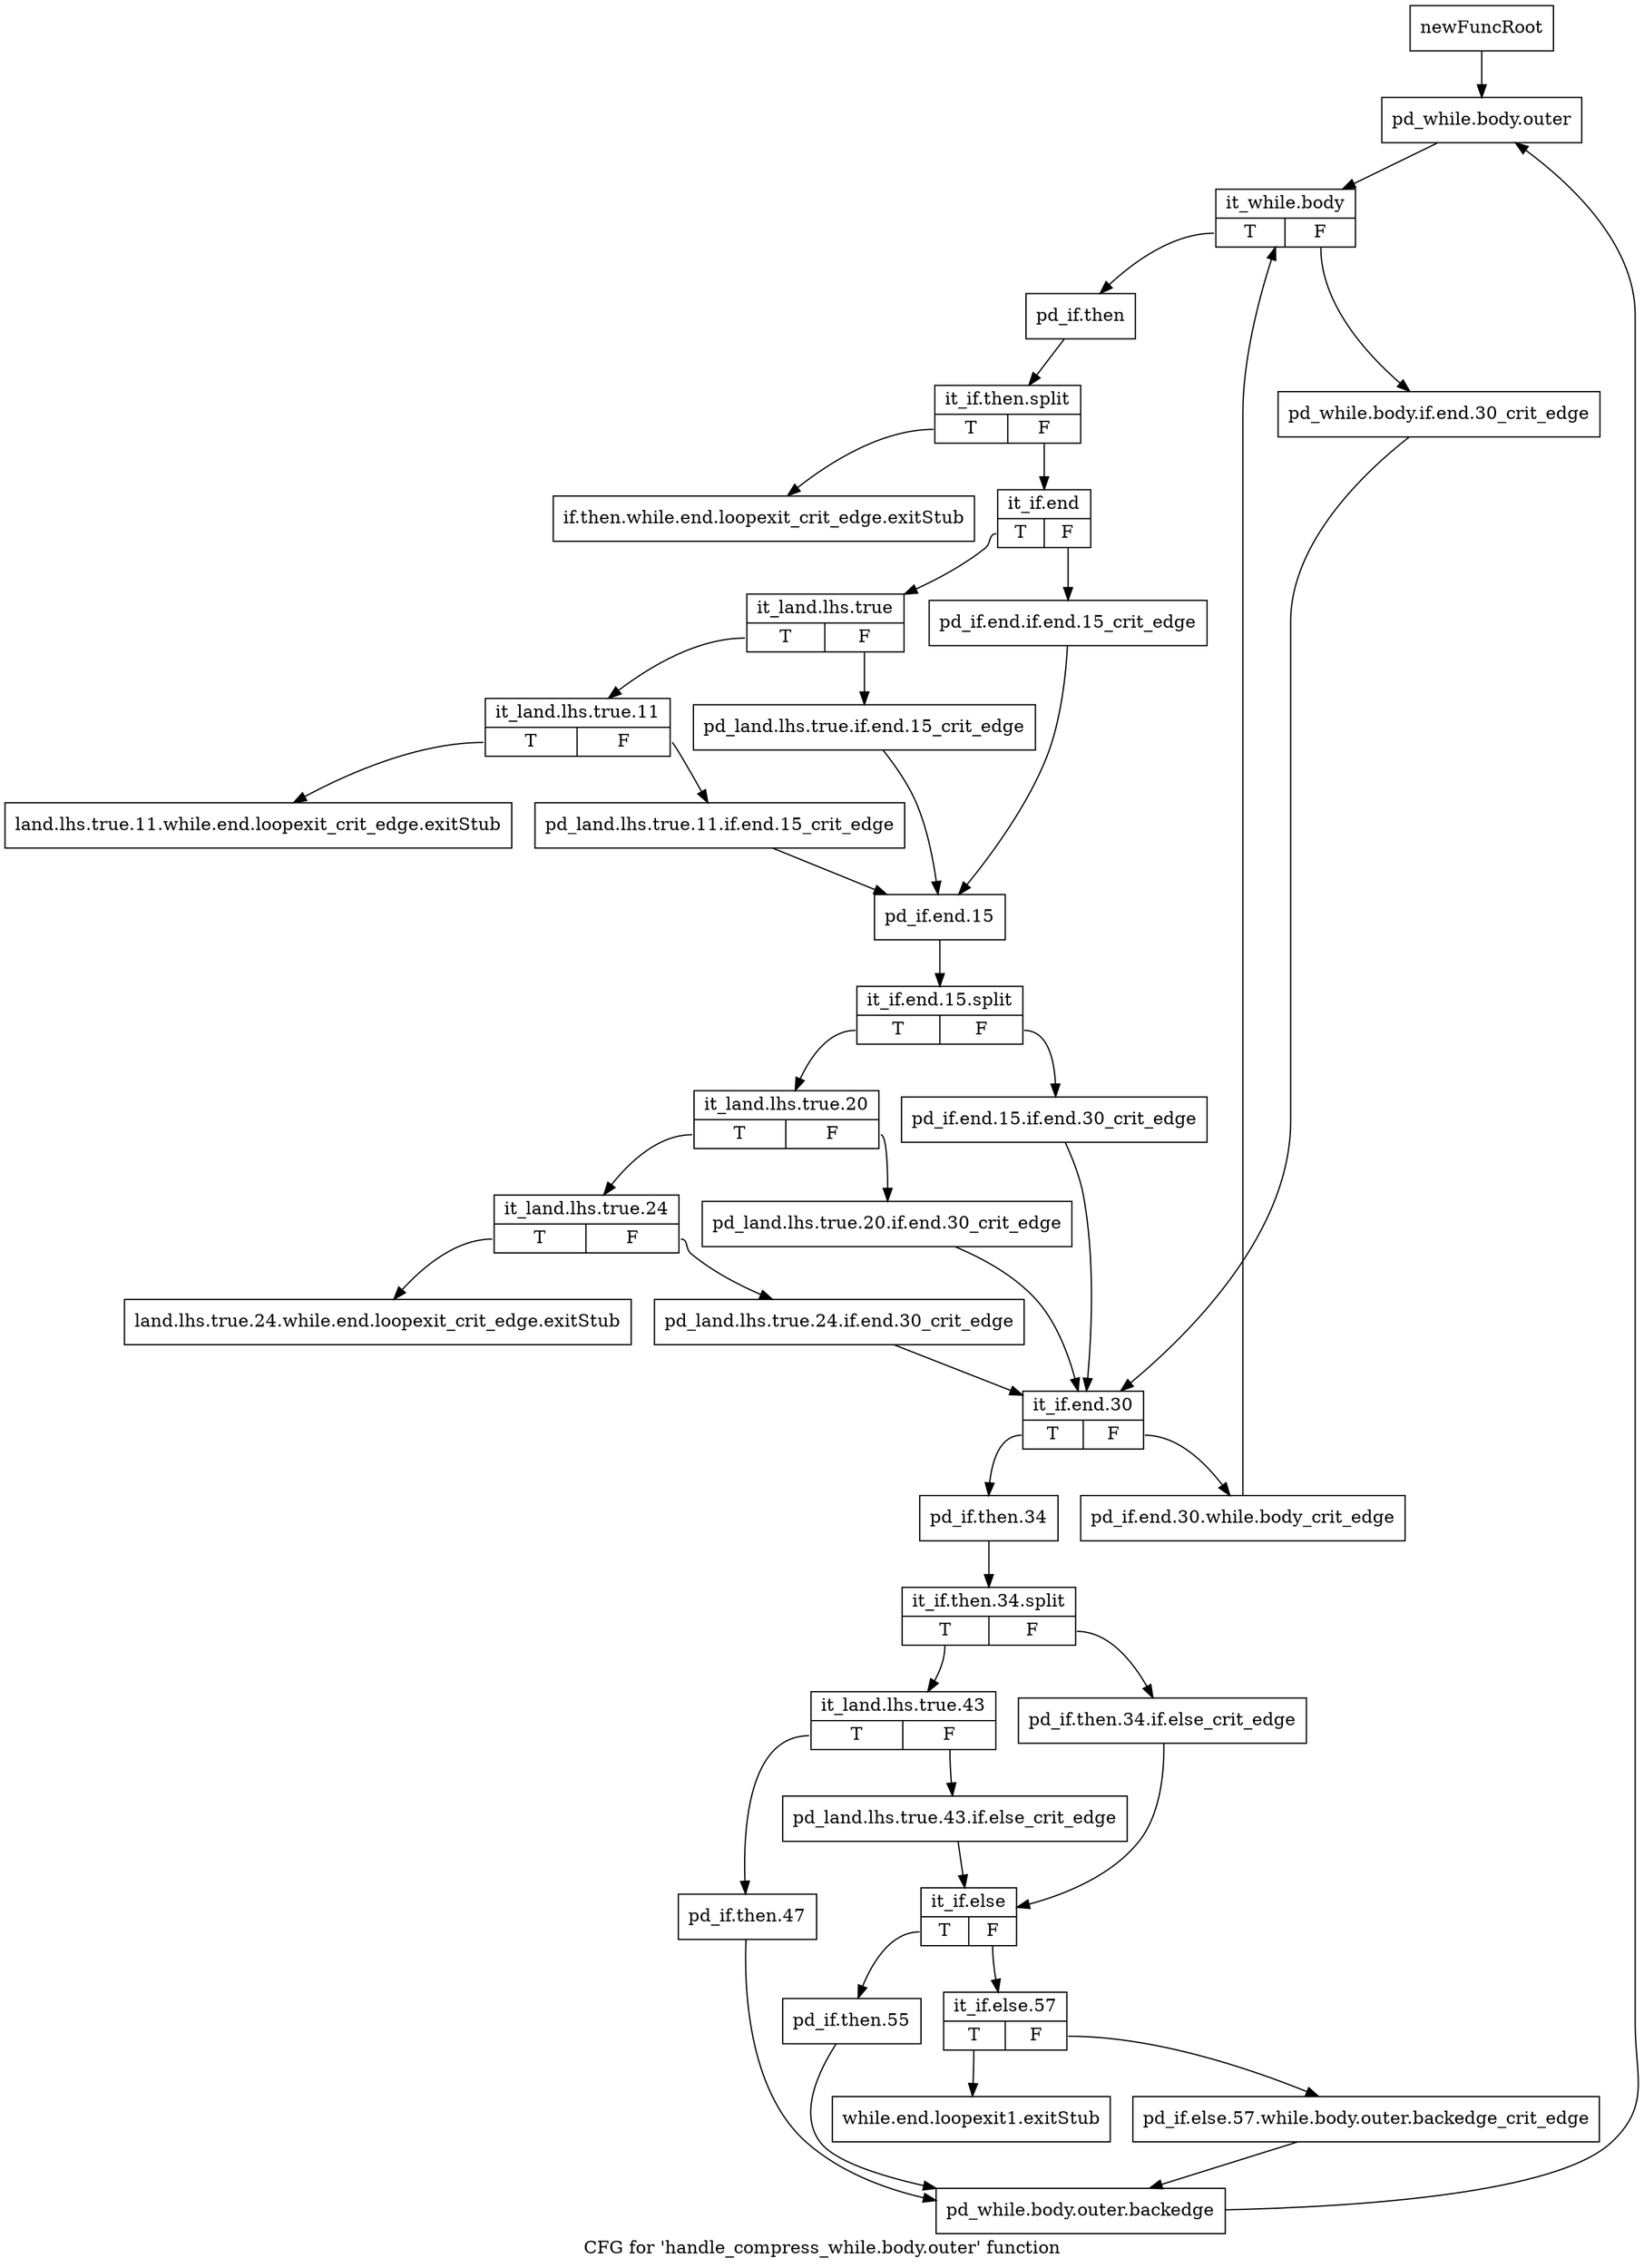 digraph "CFG for 'handle_compress_while.body.outer' function" {
	label="CFG for 'handle_compress_while.body.outer' function";

	Node0x183c650 [shape=record,label="{newFuncRoot}"];
	Node0x183c650 -> Node0x183c7e0;
	Node0x183c6a0 [shape=record,label="{if.then.while.end.loopexit_crit_edge.exitStub}"];
	Node0x183c6f0 [shape=record,label="{land.lhs.true.11.while.end.loopexit_crit_edge.exitStub}"];
	Node0x183c740 [shape=record,label="{land.lhs.true.24.while.end.loopexit_crit_edge.exitStub}"];
	Node0x183c790 [shape=record,label="{while.end.loopexit1.exitStub}"];
	Node0x183c7e0 [shape=record,label="{pd_while.body.outer}"];
	Node0x183c7e0 -> Node0x183c830;
	Node0x183c830 [shape=record,label="{it_while.body|{<s0>T|<s1>F}}"];
	Node0x183c830:s0 -> Node0x183c8d0;
	Node0x183c830:s1 -> Node0x183c880;
	Node0x183c880 [shape=record,label="{pd_while.body.if.end.30_crit_edge}"];
	Node0x183c880 -> Node0x183cce0;
	Node0x183c8d0 [shape=record,label="{pd_if.then}"];
	Node0x183c8d0 -> Node0x1c41a00;
	Node0x1c41a00 [shape=record,label="{it_if.then.split|{<s0>T|<s1>F}}"];
	Node0x1c41a00:s0 -> Node0x183c6a0;
	Node0x1c41a00:s1 -> Node0x183c920;
	Node0x183c920 [shape=record,label="{it_if.end|{<s0>T|<s1>F}}"];
	Node0x183c920:s0 -> Node0x183c9c0;
	Node0x183c920:s1 -> Node0x183c970;
	Node0x183c970 [shape=record,label="{pd_if.end.if.end.15_crit_edge}"];
	Node0x183c970 -> Node0x183cb00;
	Node0x183c9c0 [shape=record,label="{it_land.lhs.true|{<s0>T|<s1>F}}"];
	Node0x183c9c0:s0 -> Node0x183ca60;
	Node0x183c9c0:s1 -> Node0x183ca10;
	Node0x183ca10 [shape=record,label="{pd_land.lhs.true.if.end.15_crit_edge}"];
	Node0x183ca10 -> Node0x183cb00;
	Node0x183ca60 [shape=record,label="{it_land.lhs.true.11|{<s0>T|<s1>F}}"];
	Node0x183ca60:s0 -> Node0x183c6f0;
	Node0x183ca60:s1 -> Node0x183cab0;
	Node0x183cab0 [shape=record,label="{pd_land.lhs.true.11.if.end.15_crit_edge}"];
	Node0x183cab0 -> Node0x183cb00;
	Node0x183cb00 [shape=record,label="{pd_if.end.15}"];
	Node0x183cb00 -> Node0x1c41ef0;
	Node0x1c41ef0 [shape=record,label="{it_if.end.15.split|{<s0>T|<s1>F}}"];
	Node0x1c41ef0:s0 -> Node0x183cba0;
	Node0x1c41ef0:s1 -> Node0x183cb50;
	Node0x183cb50 [shape=record,label="{pd_if.end.15.if.end.30_crit_edge}"];
	Node0x183cb50 -> Node0x183cce0;
	Node0x183cba0 [shape=record,label="{it_land.lhs.true.20|{<s0>T|<s1>F}}"];
	Node0x183cba0:s0 -> Node0x183cc40;
	Node0x183cba0:s1 -> Node0x183cbf0;
	Node0x183cbf0 [shape=record,label="{pd_land.lhs.true.20.if.end.30_crit_edge}"];
	Node0x183cbf0 -> Node0x183cce0;
	Node0x183cc40 [shape=record,label="{it_land.lhs.true.24|{<s0>T|<s1>F}}"];
	Node0x183cc40:s0 -> Node0x183c740;
	Node0x183cc40:s1 -> Node0x183cc90;
	Node0x183cc90 [shape=record,label="{pd_land.lhs.true.24.if.end.30_crit_edge}"];
	Node0x183cc90 -> Node0x183cce0;
	Node0x183cce0 [shape=record,label="{it_if.end.30|{<s0>T|<s1>F}}"];
	Node0x183cce0:s0 -> Node0x183cd80;
	Node0x183cce0:s1 -> Node0x183cd30;
	Node0x183cd30 [shape=record,label="{pd_if.end.30.while.body_crit_edge}"];
	Node0x183cd30 -> Node0x183c830;
	Node0x183cd80 [shape=record,label="{pd_if.then.34}"];
	Node0x183cd80 -> Node0x1c41df0;
	Node0x1c41df0 [shape=record,label="{it_if.then.34.split|{<s0>T|<s1>F}}"];
	Node0x1c41df0:s0 -> Node0x183ce20;
	Node0x1c41df0:s1 -> Node0x183cdd0;
	Node0x183cdd0 [shape=record,label="{pd_if.then.34.if.else_crit_edge}"];
	Node0x183cdd0 -> Node0x183cec0;
	Node0x183ce20 [shape=record,label="{it_land.lhs.true.43|{<s0>T|<s1>F}}"];
	Node0x183ce20:s0 -> Node0x183d000;
	Node0x183ce20:s1 -> Node0x183ce70;
	Node0x183ce70 [shape=record,label="{pd_land.lhs.true.43.if.else_crit_edge}"];
	Node0x183ce70 -> Node0x183cec0;
	Node0x183cec0 [shape=record,label="{it_if.else|{<s0>T|<s1>F}}"];
	Node0x183cec0:s0 -> Node0x183cfb0;
	Node0x183cec0:s1 -> Node0x183cf10;
	Node0x183cf10 [shape=record,label="{it_if.else.57|{<s0>T|<s1>F}}"];
	Node0x183cf10:s0 -> Node0x183c790;
	Node0x183cf10:s1 -> Node0x183cf60;
	Node0x183cf60 [shape=record,label="{pd_if.else.57.while.body.outer.backedge_crit_edge}"];
	Node0x183cf60 -> Node0x183d050;
	Node0x183cfb0 [shape=record,label="{pd_if.then.55}"];
	Node0x183cfb0 -> Node0x183d050;
	Node0x183d000 [shape=record,label="{pd_if.then.47}"];
	Node0x183d000 -> Node0x183d050;
	Node0x183d050 [shape=record,label="{pd_while.body.outer.backedge}"];
	Node0x183d050 -> Node0x183c7e0;
}
